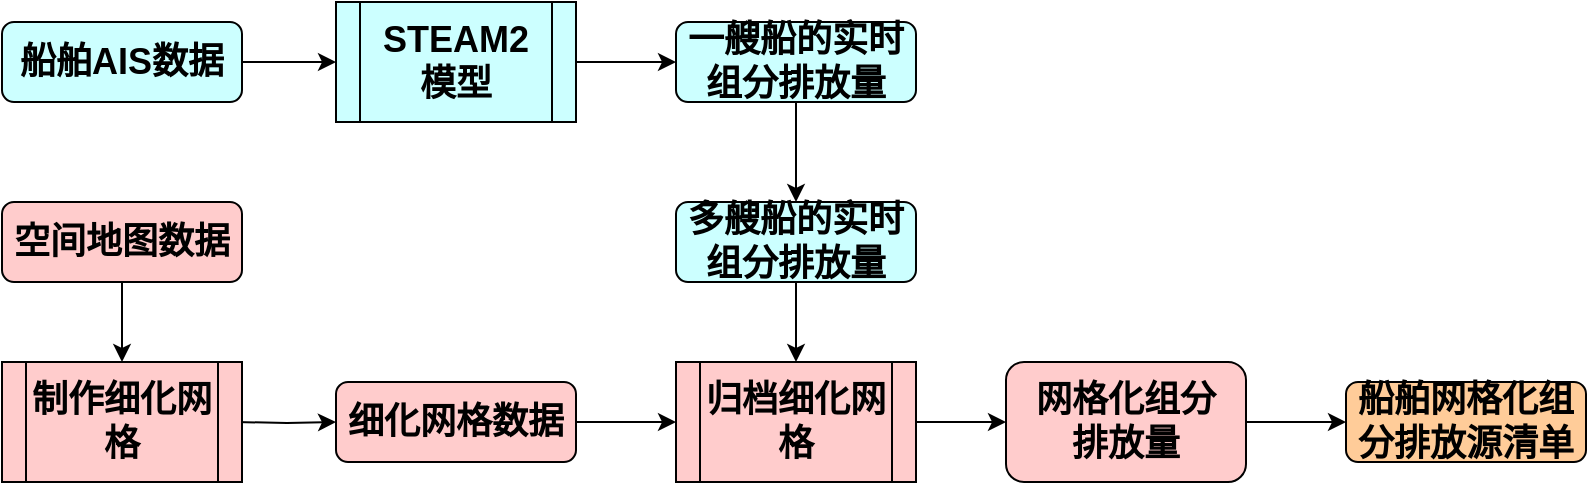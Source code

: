 <mxfile version="13.10.3" type="github">
  <diagram id="C5RBs43oDa-KdzZeNtuy" name="Page-1">
    <mxGraphModel dx="868" dy="425" grid="1" gridSize="10" guides="1" tooltips="1" connect="1" arrows="1" fold="1" page="1" pageScale="1" pageWidth="1169" pageHeight="827" math="0" shadow="0">
      <root>
        <mxCell id="WIyWlLk6GJQsqaUBKTNV-0" />
        <mxCell id="WIyWlLk6GJQsqaUBKTNV-1" parent="WIyWlLk6GJQsqaUBKTNV-0" />
        <mxCell id="dL21EknmWEohw2fYmpAh-1" style="edgeStyle=orthogonalEdgeStyle;rounded=0;orthogonalLoop=1;jettySize=auto;html=1;exitX=1;exitY=0.5;exitDx=0;exitDy=0;entryX=0;entryY=0.5;entryDx=0;entryDy=0;" parent="WIyWlLk6GJQsqaUBKTNV-1" target="dL21EknmWEohw2fYmpAh-7" edge="1">
          <mxGeometry relative="1" as="geometry">
            <mxPoint x="195" y="330" as="sourcePoint" />
          </mxGeometry>
        </mxCell>
        <mxCell id="dL21EknmWEohw2fYmpAh-39" style="edgeStyle=orthogonalEdgeStyle;rounded=0;orthogonalLoop=1;jettySize=auto;html=1;exitX=0.5;exitY=1;exitDx=0;exitDy=0;entryX=0.5;entryY=0;entryDx=0;entryDy=0;" parent="WIyWlLk6GJQsqaUBKTNV-1" source="dL21EknmWEohw2fYmpAh-4" target="dL21EknmWEohw2fYmpAh-19" edge="1">
          <mxGeometry relative="1" as="geometry" />
        </mxCell>
        <mxCell id="dL21EknmWEohw2fYmpAh-4" value="&lt;font style=&quot;font-size: 18px&quot;&gt;&lt;b&gt;一艘船的实时组分排放量&lt;/b&gt;&lt;/font&gt;" style="rounded=1;whiteSpace=wrap;html=1;fontSize=12;glass=0;strokeWidth=1;shadow=0;fillColor=#CCFFFF;" parent="WIyWlLk6GJQsqaUBKTNV-1" vertex="1">
          <mxGeometry x="415" y="130" width="120" height="40" as="geometry" />
        </mxCell>
        <mxCell id="dL21EknmWEohw2fYmpAh-5" value="&lt;font style=&quot;font-size: 18px&quot;&gt;&lt;b&gt;船舶网格化组分排放源清单&lt;/b&gt;&lt;/font&gt;" style="rounded=1;whiteSpace=wrap;html=1;fontSize=12;glass=0;strokeWidth=1;shadow=0;fillColor=#FFCC99;" parent="WIyWlLk6GJQsqaUBKTNV-1" vertex="1">
          <mxGeometry x="750" y="310" width="120" height="40" as="geometry" />
        </mxCell>
        <mxCell id="dL21EknmWEohw2fYmpAh-33" style="edgeStyle=orthogonalEdgeStyle;rounded=0;orthogonalLoop=1;jettySize=auto;html=1;exitX=1;exitY=0.5;exitDx=0;exitDy=0;entryX=0;entryY=0.5;entryDx=0;entryDy=0;" parent="WIyWlLk6GJQsqaUBKTNV-1" source="dL21EknmWEohw2fYmpAh-7" target="dL21EknmWEohw2fYmpAh-32" edge="1">
          <mxGeometry relative="1" as="geometry" />
        </mxCell>
        <mxCell id="dL21EknmWEohw2fYmpAh-7" value="&lt;font style=&quot;font-size: 18px&quot;&gt;&lt;b&gt;细化网格数据&lt;/b&gt;&lt;/font&gt;" style="rounded=1;whiteSpace=wrap;html=1;fontSize=12;glass=0;strokeWidth=1;shadow=0;fillColor=#FFCCCC;" parent="WIyWlLk6GJQsqaUBKTNV-1" vertex="1">
          <mxGeometry x="245" y="310" width="120" height="40" as="geometry" />
        </mxCell>
        <mxCell id="dL21EknmWEohw2fYmpAh-40" style="edgeStyle=orthogonalEdgeStyle;rounded=0;orthogonalLoop=1;jettySize=auto;html=1;exitX=0.5;exitY=1;exitDx=0;exitDy=0;entryX=0.5;entryY=0;entryDx=0;entryDy=0;" parent="WIyWlLk6GJQsqaUBKTNV-1" source="dL21EknmWEohw2fYmpAh-19" target="dL21EknmWEohw2fYmpAh-32" edge="1">
          <mxGeometry relative="1" as="geometry" />
        </mxCell>
        <mxCell id="dL21EknmWEohw2fYmpAh-19" value="&lt;font style=&quot;font-size: 18px&quot;&gt;&lt;b&gt;多艘船的实时组分排放量&lt;/b&gt;&lt;/font&gt;" style="rounded=1;whiteSpace=wrap;html=1;fontSize=12;glass=0;strokeWidth=1;shadow=0;fillColor=#CCFFFF;" parent="WIyWlLk6GJQsqaUBKTNV-1" vertex="1">
          <mxGeometry x="415" y="220" width="120" height="40" as="geometry" />
        </mxCell>
        <mxCell id="dL21EknmWEohw2fYmpAh-31" style="edgeStyle=orthogonalEdgeStyle;rounded=0;orthogonalLoop=1;jettySize=auto;html=1;exitX=1;exitY=0.5;exitDx=0;exitDy=0;entryX=0;entryY=0.5;entryDx=0;entryDy=0;" parent="WIyWlLk6GJQsqaUBKTNV-1" source="dL21EknmWEohw2fYmpAh-21" target="dL21EknmWEohw2fYmpAh-28" edge="1">
          <mxGeometry relative="1" as="geometry" />
        </mxCell>
        <mxCell id="dL21EknmWEohw2fYmpAh-21" value="&lt;font style=&quot;font-size: 18px&quot;&gt;&lt;b&gt;船舶AIS数据&lt;/b&gt;&lt;/font&gt;" style="rounded=1;whiteSpace=wrap;html=1;fontSize=12;glass=0;strokeWidth=1;shadow=0;fillColor=#CCFFFF;" parent="WIyWlLk6GJQsqaUBKTNV-1" vertex="1">
          <mxGeometry x="78" y="130" width="120" height="40" as="geometry" />
        </mxCell>
        <mxCell id="dL21EknmWEohw2fYmpAh-25" value="&lt;font style=&quot;font-size: 18px&quot;&gt;&lt;b&gt;制作细化网格&lt;/b&gt;&lt;/font&gt;" style="shape=process;whiteSpace=wrap;html=1;backgroundOutline=1;fillColor=#FFCCCC;" parent="WIyWlLk6GJQsqaUBKTNV-1" vertex="1">
          <mxGeometry x="78" y="300" width="120" height="60" as="geometry" />
        </mxCell>
        <mxCell id="dL21EknmWEohw2fYmpAh-27" style="edgeStyle=orthogonalEdgeStyle;rounded=0;orthogonalLoop=1;jettySize=auto;html=1;exitX=0.5;exitY=1;exitDx=0;exitDy=0;" parent="WIyWlLk6GJQsqaUBKTNV-1" source="dL21EknmWEohw2fYmpAh-26" target="dL21EknmWEohw2fYmpAh-25" edge="1">
          <mxGeometry relative="1" as="geometry" />
        </mxCell>
        <mxCell id="dL21EknmWEohw2fYmpAh-26" value="&lt;font style=&quot;font-size: 18px&quot;&gt;&lt;b&gt;空间地图数据&lt;/b&gt;&lt;/font&gt;" style="rounded=1;whiteSpace=wrap;html=1;fontSize=12;glass=0;strokeWidth=1;shadow=0;fillColor=#FFCCCC;" parent="WIyWlLk6GJQsqaUBKTNV-1" vertex="1">
          <mxGeometry x="78" y="220" width="120" height="40" as="geometry" />
        </mxCell>
        <mxCell id="dL21EknmWEohw2fYmpAh-38" style="edgeStyle=orthogonalEdgeStyle;rounded=0;orthogonalLoop=1;jettySize=auto;html=1;exitX=1;exitY=0.5;exitDx=0;exitDy=0;" parent="WIyWlLk6GJQsqaUBKTNV-1" source="dL21EknmWEohw2fYmpAh-28" target="dL21EknmWEohw2fYmpAh-4" edge="1">
          <mxGeometry relative="1" as="geometry" />
        </mxCell>
        <mxCell id="dL21EknmWEohw2fYmpAh-28" value="&lt;b style=&quot;font-size: 18px&quot;&gt;STEAM2&lt;br&gt;模型&lt;/b&gt;" style="shape=process;whiteSpace=wrap;html=1;backgroundOutline=1;fillColor=#CCFFFF;" parent="WIyWlLk6GJQsqaUBKTNV-1" vertex="1">
          <mxGeometry x="245" y="120" width="120" height="60" as="geometry" />
        </mxCell>
        <mxCell id="hQAiHWktMDc6JHBDfGLr-1" style="edgeStyle=orthogonalEdgeStyle;rounded=0;orthogonalLoop=1;jettySize=auto;html=1;exitX=1;exitY=0.5;exitDx=0;exitDy=0;entryX=0;entryY=0.5;entryDx=0;entryDy=0;" edge="1" parent="WIyWlLk6GJQsqaUBKTNV-1" source="dL21EknmWEohw2fYmpAh-32" target="hQAiHWktMDc6JHBDfGLr-0">
          <mxGeometry relative="1" as="geometry" />
        </mxCell>
        <mxCell id="dL21EknmWEohw2fYmpAh-32" value="&lt;b style=&quot;font-size: 18px&quot;&gt;归档细化网格&lt;/b&gt;" style="shape=process;whiteSpace=wrap;html=1;backgroundOutline=1;fillColor=#FFCCCC;" parent="WIyWlLk6GJQsqaUBKTNV-1" vertex="1">
          <mxGeometry x="415" y="300" width="120" height="60" as="geometry" />
        </mxCell>
        <mxCell id="hQAiHWktMDc6JHBDfGLr-2" style="edgeStyle=orthogonalEdgeStyle;rounded=0;orthogonalLoop=1;jettySize=auto;html=1;exitX=1;exitY=0.5;exitDx=0;exitDy=0;" edge="1" parent="WIyWlLk6GJQsqaUBKTNV-1" source="hQAiHWktMDc6JHBDfGLr-0" target="dL21EknmWEohw2fYmpAh-5">
          <mxGeometry relative="1" as="geometry" />
        </mxCell>
        <mxCell id="hQAiHWktMDc6JHBDfGLr-0" value="&lt;b&gt;&lt;font style=&quot;font-size: 18px&quot;&gt;网格化组分&lt;br&gt;排放量&lt;/font&gt;&lt;/b&gt;" style="rounded=1;whiteSpace=wrap;html=1;fillColor=#FFCCCC;" vertex="1" parent="WIyWlLk6GJQsqaUBKTNV-1">
          <mxGeometry x="580" y="300" width="120" height="60" as="geometry" />
        </mxCell>
      </root>
    </mxGraphModel>
  </diagram>
</mxfile>
